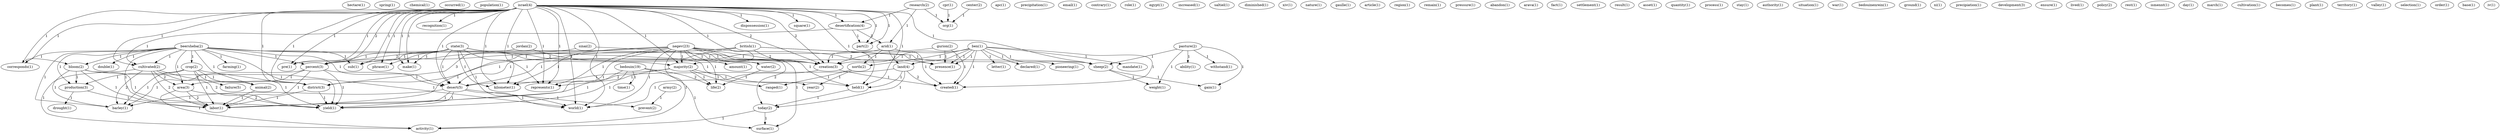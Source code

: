 digraph G {
  hectare [ label="hectare(1)" ];
  spring [ label="spring(1)" ];
  chemical [ label="chemical(1)" ];
  occurred [ label="occurred(1)" ];
  population [ label="population(1)" ];
  beersheba [ label="beersheba(2)" ];
  farming [ label="farming(1)" ];
  corresponds [ label="corresponds(1)" ];
  double [ label="double(1)" ];
  crop [ label="crop(2)" ];
  animal [ label="animal(2)" ];
  bloom [ label="bloom(2)" ];
  production [ label="production(3)" ];
  sub [ label="sub(1)" ];
  sheep [ label="sheep(2)" ];
  percent [ label="percent(3)" ];
  desert [ label="desert(5)" ];
  cultivated [ label="cultivated(2)" ];
  barley [ label="barley(1)" ];
  area [ label="area(3)" ];
  held [ label="held(1)" ];
  yield [ label="yield(1)" ];
  labor [ label="labor(1)" ];
  israel [ label="israel(1)" ];
  dispossession [ label="dispossession(1)" ];
  desertification [ label="desertification(4)" ];
  recognition [ label="recognition(1)" ];
  square [ label="square(1)" ];
  phrase [ label="phrase(1)" ];
  part [ label="part(2)" ];
  make [ label="make(1)" ];
  pre [ label="pre(1)" ];
  creation [ label="creation(3)" ];
  district [ label="district(3)" ];
  majority [ label="majority(2)" ];
  world [ label="world(1)" ];
  kilometer [ label="kilometer(1)" ];
  represents [ label="represents(1)" ];
  apc [ label="apc(1)" ];
  precipitation [ label="precipitation(1)" ];
  ben [ label="ben(1)" ];
  declared [ label="declared(1)" ];
  pioneering [ label="pioneering(1)" ];
  land [ label="land(4)" ];
  north [ label="north(2)" ];
  mandate [ label="mandate(1)" ];
  letter [ label="letter(1)" ];
  created [ label="created(1)" ];
  presence [ label="presence(1)" ];
  email [ label="email(1)" ];
  research [ label="research(2)" ];
  arid [ label="arid(1)" ];
  org [ label="org(1)" ];
  failure [ label="failure(5)" ];
  pasture [ label="pasture(2)" ];
  ability [ label="ability(1)" ];
  withstand [ label="withstand(1)" ];
  weight [ label="weight(1)" ];
  gain [ label="gain(1)" ];
  contrary [ label="contrary(1)" ];
  role [ label="role(1)" ];
  egypt [ label="egypt(1)" ];
  increased [ label="increased(1)" ];
  saltiel [ label="saltiel(1)" ];
  diminished [ label="diminished(1)" ];
  xiv [ label="xiv(1)" ];
  army [ label="army(2)" ];
  prevent [ label="prevent(2)" ];
  today [ label="today(2)" ];
  nature [ label="nature(1)" ];
  drought [ label="drought(1)" ];
  gaulle [ label="gaulle(1)" ];
  article [ label="article(1)" ];
  region [ label="region(1)" ];
  remain [ label="remain(1)" ];
  pressure [ label="pressure(1)" ];
  ranged [ label="ranged(1)" ];
  year [ label="year(2)" ];
  abandon [ label="abandon(1)" ];
  sinai [ label="sinai(2)" ];
  arava [ label="arava(1)" ];
  jordan [ label="jordan(2)" ];
  fact [ label="fact(1)" ];
  settlement [ label="settlement(1)" ];
  result [ label="result(1)" ];
  asset [ label="asset(1)" ];
  quantity [ label="quantity(1)" ];
  process [ label="process(1)" ];
  state [ label="state(3)" ];
  stay [ label="stay(1)" ];
  british [ label="british(1)" ];
  authority [ label="authority(1)" ];
  situation [ label="situation(1)" ];
  war [ label="war(1)" ];
  gurion [ label="gurion(2)" ];
  bedouinenrein [ label="bedouinenrein(1)" ];
  ground [ label="ground(1)" ];
  xi [ label="xi(1)" ];
  activity [ label="activity(1)" ];
  precipiation [ label="precipiation(1)" ];
  development [ label="development(3)" ];
  ensure [ label="ensure(1)" ];
  ben [ label="ben(1)" ];
  cpr [ label="cpr(1)" ];
  israel [ label="israel(4)" ];
  center [ label="center(2)" ];
  lived [ label="lived(1)" ];
  negev [ label="negev(23)" ];
  water [ label="water(2)" ];
  amount [ label="amount(1)" ];
  life [ label="life(2)" ];
  surface [ label="surface(1)" ];
  policy [ label="policy(2)" ];
  rest [ label="rest(1)" ];
  ismennt [ label="ismennt(1)" ];
  day [ label="day(1)" ];
  march [ label="march(1)" ];
  cultivation [ label="cultivation(1)" ];
  becomes [ label="becomes(1)" ];
  plant [ label="plant(1)" ];
  territory [ label="territory(1)" ];
  valley [ label="valley(1)" ];
  selection [ label="selection(1)" ];
  order [ label="order(1)" ];
  base [ label="base(1)" ];
  bedouin [ label="bedouin(19)" ];
  time [ label="time(1)" ];
  iv [ label="iv(1)" ];
  beersheba -> farming [ label="1" ];
  beersheba -> corresponds [ label="1" ];
  beersheba -> double [ label="1" ];
  beersheba -> crop [ label="1" ];
  beersheba -> animal [ label="1" ];
  beersheba -> bloom [ label="1" ];
  beersheba -> production [ label="1" ];
  beersheba -> sub [ label="1" ];
  beersheba -> sheep [ label="1" ];
  beersheba -> percent [ label="1" ];
  beersheba -> desert [ label="1" ];
  beersheba -> cultivated [ label="1" ];
  beersheba -> barley [ label="1" ];
  beersheba -> area [ label="1" ];
  beersheba -> held [ label="1" ];
  beersheba -> yield [ label="1" ];
  beersheba -> labor [ label="1" ];
  israel -> corresponds [ label="1" ];
  israel -> dispossession [ label="1" ];
  israel -> desertification [ label="1" ];
  israel -> recognition [ label="1" ];
  israel -> bloom [ label="1" ];
  israel -> square [ label="1" ];
  israel -> sub [ label="1" ];
  israel -> sheep [ label="1" ];
  israel -> percent [ label="2" ];
  israel -> phrase [ label="1" ];
  israel -> desert [ label="1" ];
  israel -> cultivated [ label="1" ];
  israel -> part [ label="1" ];
  israel -> make [ label="1" ];
  israel -> held [ label="1" ];
  israel -> pre [ label="1" ];
  israel -> creation [ label="2" ];
  israel -> district [ label="1" ];
  israel -> majority [ label="1" ];
  israel -> world [ label="1" ];
  israel -> kilometer [ label="1" ];
  israel -> represents [ label="1" ];
  ben -> declared [ label="1" ];
  ben -> pioneering [ label="1" ];
  ben -> land [ label="1" ];
  ben -> north [ label="1" ];
  ben -> mandate [ label="1" ];
  ben -> letter [ label="1" ];
  ben -> creation [ label="1" ];
  ben -> created [ label="1" ];
  ben -> presence [ label="1" ];
  research -> desertification [ label="1" ];
  research -> arid [ label="1" ];
  research -> org [ label="1" ];
  crop -> animal [ label="1" ];
  crop -> production [ label="1" ];
  crop -> barley [ label="1" ];
  crop -> failure [ label="1" ];
  crop -> yield [ label="1" ];
  crop -> labor [ label="1" ];
  pasture -> ability [ label="1" ];
  pasture -> withstand [ label="1" ];
  pasture -> sheep [ label="1" ];
  pasture -> weight [ label="1" ];
  pasture -> gain [ label="1" ];
  desertification -> arid [ label="3" ];
  desertification -> cultivated [ label="1" ];
  desertification -> part [ label="1" ];
  animal -> labor [ label="1" ];
  army -> prevent [ label="1" ];
  arid -> land [ label="1" ];
  arid -> north [ label="1" ];
  arid -> desert [ label="1" ];
  arid -> created [ label="1" ];
  land -> desert [ label="2" ];
  land -> held [ label="1" ];
  land -> today [ label="1" ];
  land -> created [ label="2" ];
  bloom -> production [ label="1" ];
  bloom -> barley [ label="1" ];
  bloom -> world [ label="1" ];
  bloom -> yield [ label="1" ];
  bloom -> labor [ label="1" ];
  production -> drought [ label="1" ];
  production -> labor [ label="1" ];
  north -> ranged [ label="1" ];
  north -> year [ label="1" ];
  sinai -> percent [ label="1" ];
  sinai -> creation [ label="1" ];
  jordan -> percent [ label="1" ];
  jordan -> creation [ label="1" ];
  state -> percent [ label="2" ];
  state -> phrase [ label="1" ];
  state -> desert [ label="1" ];
  state -> make [ label="1" ];
  state -> pre [ label="1" ];
  state -> creation [ label="2" ];
  state -> majority [ label="1" ];
  state -> world [ label="1" ];
  state -> kilometer [ label="1" ];
  state -> represents [ label="1" ];
  british -> sub [ label="1" ];
  british -> sheep [ label="1" ];
  british -> desert [ label="1" ];
  british -> held [ label="1" ];
  british -> district [ label="1" ];
  british -> presence [ label="1" ];
  sheep -> weight [ label="1" ];
  sheep -> gain [ label="1" ];
  gurion -> creation [ label="1" ];
  gurion -> created [ label="1" ];
  gurion -> presence [ label="1" ];
  percent -> desert [ label="1" ];
  percent -> barley [ label="1" ];
  percent -> area [ label="1" ];
  percent -> yield [ label="1" ];
  percent -> labor [ label="1" ];
  desert -> barley [ label="1" ];
  desert -> prevent [ label="1" ];
  desert -> world [ label="1" ];
  desert -> yield [ label="1" ];
  desert -> labor [ label="1" ];
  cultivated -> barley [ label="2" ];
  cultivated -> area [ label="2" ];
  cultivated -> district [ label="2" ];
  cultivated -> activity [ label="1" ];
  cultivated -> yield [ label="2" ];
  cultivated -> labor [ label="2" ];
  ben -> creation [ label="1" ];
  ben -> created [ label="1" ];
  ben -> presence [ label="1" ];
  cpr -> org [ label="1" ];
  israel -> part [ label="1" ];
  israel -> make [ label="1" ];
  israel -> held [ label="1" ];
  israel -> pre [ label="1" ];
  israel -> creation [ label="2" ];
  israel -> district [ label="1" ];
  israel -> majority [ label="1" ];
  israel -> world [ label="1" ];
  israel -> kilometer [ label="1" ];
  israel -> represents [ label="1" ];
  center -> org [ label="1" ];
  area -> activity [ label="1" ];
  area -> yield [ label="2" ];
  area -> labor [ label="2" ];
  held -> today [ label="1" ];
  negev -> creation [ label="2" ];
  negev -> today [ label="2" ];
  negev -> water [ label="1" ];
  negev -> district [ label="3" ];
  negev -> amount [ label="1" ];
  negev -> majority [ label="1" ];
  negev -> presence [ label="2" ];
  negev -> activity [ label="1" ];
  negev -> world [ label="1" ];
  negev -> kilometer [ label="1" ];
  negev -> represents [ label="1" ];
  negev -> yield [ label="1" ];
  negev -> labor [ label="1" ];
  negev -> life [ label="1" ];
  negev -> surface [ label="1" ];
  creation -> created [ label="1" ];
  creation -> world [ label="1" ];
  today -> activity [ label="1" ];
  today -> surface [ label="1" ];
  water -> life [ label="1" ];
  district -> yield [ label="1" ];
  district -> labor [ label="1" ];
  majority -> ranged [ label="1" ];
  majority -> year [ label="1" ];
  majority -> kilometer [ label="1" ];
  majority -> represents [ label="1" ];
  majority -> life [ label="1" ];
  bedouin -> time [ label="1" ];
  bedouin -> yield [ label="1" ];
  bedouin -> labor [ label="1" ];
  bedouin -> life [ label="2" ];
  bedouin -> surface [ label="1" ];
}
